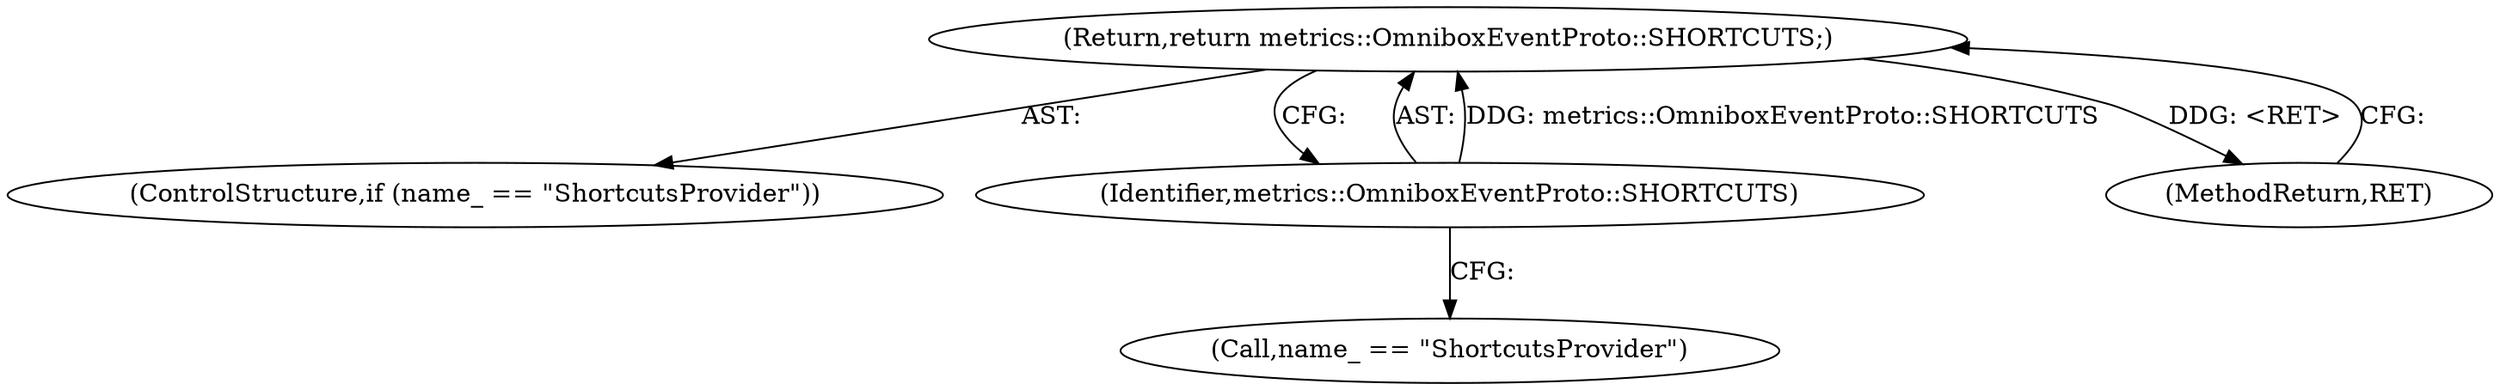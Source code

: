 digraph "1_Chrome_30f5bc981921d9c0221c82f38d80bd2d5c86a022_0@del" {
"1000142" [label="(Return,return metrics::OmniboxEventProto::SHORTCUTS;)"];
"1000143" [label="(Identifier,metrics::OmniboxEventProto::SHORTCUTS)"];
"1000143" [label="(Identifier,metrics::OmniboxEventProto::SHORTCUTS)"];
"1000142" [label="(Return,return metrics::OmniboxEventProto::SHORTCUTS;)"];
"1000138" [label="(ControlStructure,if (name_ == \"ShortcutsProvider\"))"];
"1000139" [label="(Call,name_ == \"ShortcutsProvider\")"];
"1000153" [label="(MethodReturn,RET)"];
"1000142" -> "1000138"  [label="AST: "];
"1000142" -> "1000143"  [label="CFG: "];
"1000143" -> "1000142"  [label="AST: "];
"1000153" -> "1000142"  [label="CFG: "];
"1000142" -> "1000153"  [label="DDG: <RET>"];
"1000143" -> "1000142"  [label="DDG: metrics::OmniboxEventProto::SHORTCUTS"];
"1000143" -> "1000139"  [label="CFG: "];
}
